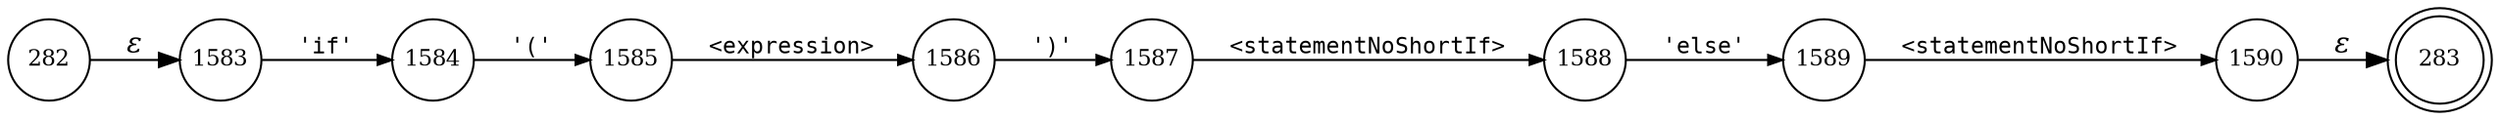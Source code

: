 digraph ATN {
rankdir=LR;
s283[fontsize=11, label="283", shape=doublecircle, fixedsize=true, width=.6];
s1584[fontsize=11,label="1584", shape=circle, fixedsize=true, width=.55, peripheries=1];
s1585[fontsize=11,label="1585", shape=circle, fixedsize=true, width=.55, peripheries=1];
s1586[fontsize=11,label="1586", shape=circle, fixedsize=true, width=.55, peripheries=1];
s1587[fontsize=11,label="1587", shape=circle, fixedsize=true, width=.55, peripheries=1];
s1588[fontsize=11,label="1588", shape=circle, fixedsize=true, width=.55, peripheries=1];
s1589[fontsize=11,label="1589", shape=circle, fixedsize=true, width=.55, peripheries=1];
s1590[fontsize=11,label="1590", shape=circle, fixedsize=true, width=.55, peripheries=1];
s282[fontsize=11,label="282", shape=circle, fixedsize=true, width=.55, peripheries=1];
s1583[fontsize=11,label="1583", shape=circle, fixedsize=true, width=.55, peripheries=1];
s282 -> s1583 [fontname="Times-Italic", label="&epsilon;"];
s1583 -> s1584 [fontsize=11, fontname="Courier", arrowsize=.7, label = "'if'", arrowhead = normal];
s1584 -> s1585 [fontsize=11, fontname="Courier", arrowsize=.7, label = "'('", arrowhead = normal];
s1585 -> s1586 [fontsize=11, fontname="Courier", arrowsize=.7, label = "<expression>", arrowhead = normal];
s1586 -> s1587 [fontsize=11, fontname="Courier", arrowsize=.7, label = "')'", arrowhead = normal];
s1587 -> s1588 [fontsize=11, fontname="Courier", arrowsize=.7, label = "<statementNoShortIf>", arrowhead = normal];
s1588 -> s1589 [fontsize=11, fontname="Courier", arrowsize=.7, label = "'else'", arrowhead = normal];
s1589 -> s1590 [fontsize=11, fontname="Courier", arrowsize=.7, label = "<statementNoShortIf>", arrowhead = normal];
s1590 -> s283 [fontname="Times-Italic", label="&epsilon;"];
}